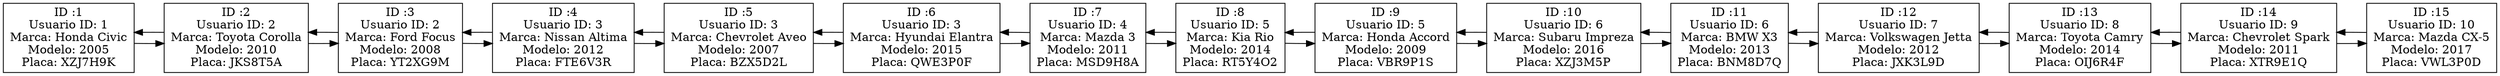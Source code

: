 digraph ListaDoblementeEnlazada {
  rankdir=LR;
  node0 [label="ID :1
Usuario ID: 1
Marca: Honda Civic
Modelo: 2005
Placa: XZJ7H9K" shape = box];
  node0 -> node1;
  node1 [label="ID :2
Usuario ID: 2
Marca: Toyota Corolla
Modelo: 2010
Placa: JKS8T5A" shape = box];
  node1 -> node2;
  node1 -> node0 ;
  node2 [label="ID :3
Usuario ID: 2
Marca: Ford Focus
Modelo: 2008
Placa: YT2XG9M" shape = box];
  node2 -> node3;
  node2 -> node1 ;
  node3 [label="ID :4
Usuario ID: 3
Marca: Nissan Altima
Modelo: 2012
Placa: FTE6V3R" shape = box];
  node3 -> node4;
  node3 -> node2 ;
  node4 [label="ID :5
Usuario ID: 3
Marca: Chevrolet Aveo
Modelo: 2007
Placa: BZX5D2L" shape = box];
  node4 -> node5;
  node4 -> node3 ;
  node5 [label="ID :6
Usuario ID: 3
Marca: Hyundai Elantra
Modelo: 2015
Placa: QWE3P0F" shape = box];
  node5 -> node6;
  node5 -> node4 ;
  node6 [label="ID :7
Usuario ID: 4
Marca: Mazda 3
Modelo: 2011
Placa: MSD9H8A" shape = box];
  node6 -> node7;
  node6 -> node5 ;
  node7 [label="ID :8
Usuario ID: 5
Marca: Kia Rio
Modelo: 2014
Placa: RT5Y4O2" shape = box];
  node7 -> node8;
  node7 -> node6 ;
  node8 [label="ID :9
Usuario ID: 5
Marca: Honda Accord
Modelo: 2009
Placa: VBR9P1S" shape = box];
  node8 -> node9;
  node8 -> node7 ;
  node9 [label="ID :10
Usuario ID: 6
Marca: Subaru Impreza
Modelo: 2016
Placa: XZJ3M5P" shape = box];
  node9 -> node10;
  node9 -> node8 ;
  node10 [label="ID :11
Usuario ID: 6
Marca: BMW X3
Modelo: 2013
Placa: BNM8D7Q" shape = box];
  node10 -> node11;
  node10 -> node9 ;
  node11 [label="ID :12
Usuario ID: 7
Marca: Volkswagen Jetta
Modelo: 2012
Placa: JXK3L9D" shape = box];
  node11 -> node12;
  node11 -> node10 ;
  node12 [label="ID :13
Usuario ID: 8
Marca: Toyota Camry
Modelo: 2014
Placa: OIJ6R4F" shape = box];
  node12 -> node13;
  node12 -> node11 ;
  node13 [label="ID :14
Usuario ID: 9
Marca: Chevrolet Spark
Modelo: 2011
Placa: XTR9E1Q" shape = box];
  node13 -> node14;
  node13 -> node12 ;
  node14 [label="ID :15
Usuario ID: 10
Marca: Mazda CX-5
Modelo: 2017
Placa: VWL3P0D" shape = box];
  node14 -> node13 ;
}
